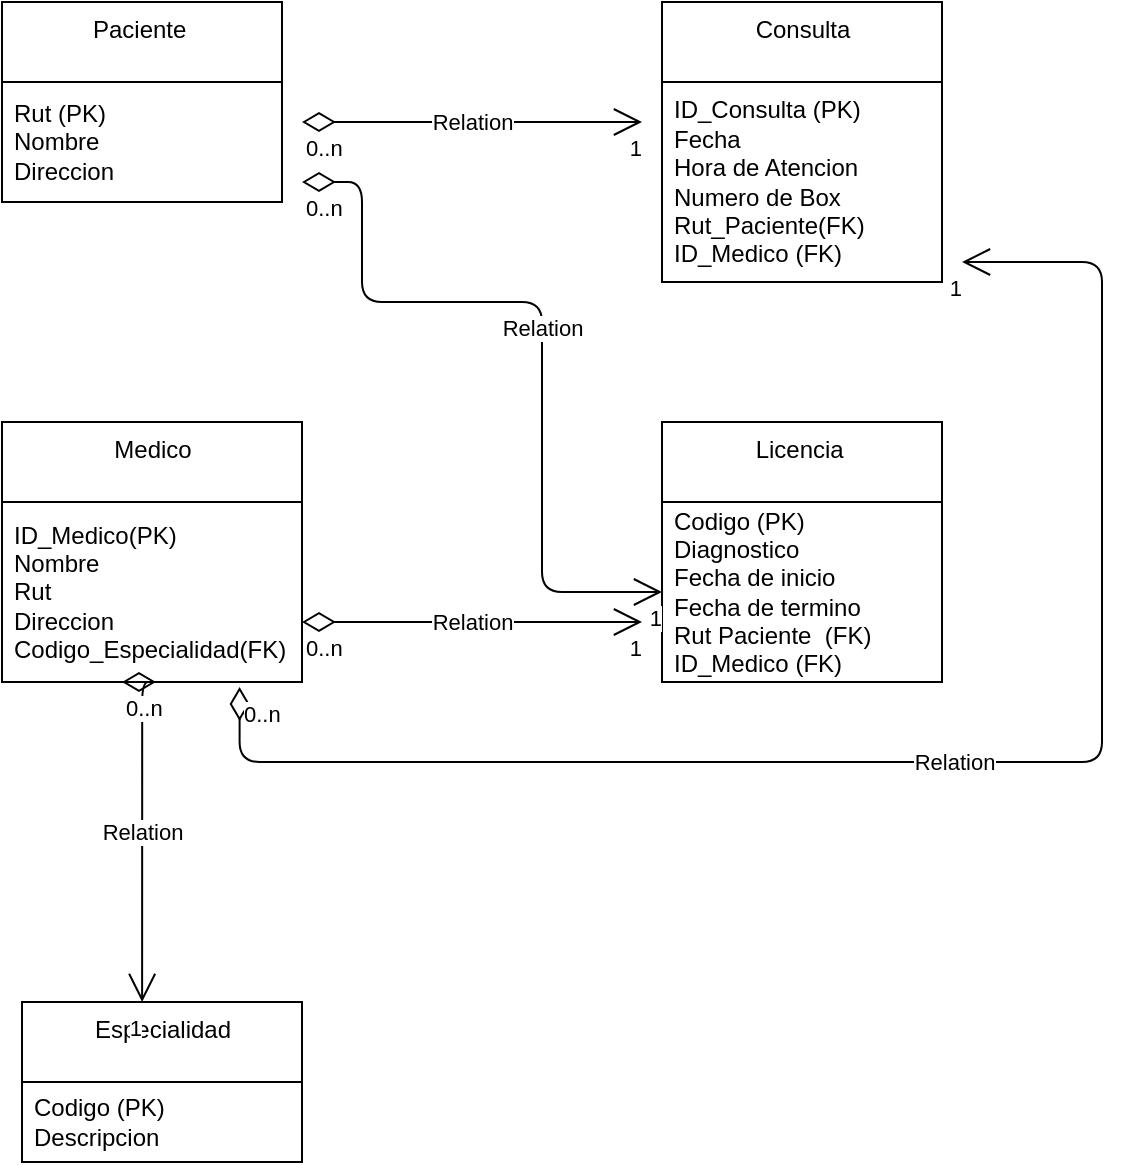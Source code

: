 <mxfile>
    <diagram id="U9FScML6VlTwNBy4YYKL" name="Página-1">
        <mxGraphModel dx="872" dy="686" grid="1" gridSize="10" guides="1" tooltips="1" connect="1" arrows="1" fold="1" page="1" pageScale="1" pageWidth="827" pageHeight="1169" math="0" shadow="0">
            <root>
                <mxCell id="0"/>
                <mxCell id="1" parent="0"/>
                <mxCell id="19" value="Paciente&amp;nbsp;" style="swimlane;fontStyle=0;align=center;verticalAlign=top;childLayout=stackLayout;horizontal=1;startSize=40;horizontalStack=0;resizeParent=1;resizeParentMax=0;resizeLast=0;collapsible=0;marginBottom=0;html=1;" parent="1" vertex="1">
                    <mxGeometry x="130" y="50" width="140" height="100" as="geometry"/>
                </mxCell>
                <mxCell id="20" value="Rut (PK)&lt;br&gt;Nombre&amp;nbsp;&lt;br&gt;Direccion&amp;nbsp;" style="text;html=1;strokeColor=none;fillColor=none;align=left;verticalAlign=middle;spacingLeft=4;spacingRight=4;overflow=hidden;rotatable=0;points=[[0,0.5],[1,0.5]];portConstraint=eastwest;" parent="19" vertex="1">
                    <mxGeometry y="40" width="140" height="60" as="geometry"/>
                </mxCell>
                <mxCell id="21" value="Consulta" style="swimlane;fontStyle=0;align=center;verticalAlign=top;childLayout=stackLayout;horizontal=1;startSize=40;horizontalStack=0;resizeParent=1;resizeParentMax=0;resizeLast=0;collapsible=0;marginBottom=0;html=1;" parent="1" vertex="1">
                    <mxGeometry x="460" y="50" width="140" height="140" as="geometry"/>
                </mxCell>
                <mxCell id="22" value="ID_Consulta (PK)&lt;br&gt;Fecha&lt;br&gt;Hora de Atencion&amp;nbsp;&lt;br&gt;Numero de Box&lt;br&gt;Rut_Paciente(FK)&lt;br&gt;ID_Medico (FK)" style="text;html=1;strokeColor=none;fillColor=none;align=left;verticalAlign=middle;spacingLeft=4;spacingRight=4;overflow=hidden;rotatable=0;points=[[0,0.5],[1,0.5]];portConstraint=eastwest;" parent="21" vertex="1">
                    <mxGeometry y="40" width="140" height="100" as="geometry"/>
                </mxCell>
                <mxCell id="23" value="Medico" style="swimlane;fontStyle=0;align=center;verticalAlign=top;childLayout=stackLayout;horizontal=1;startSize=40;horizontalStack=0;resizeParent=1;resizeParentMax=0;resizeLast=0;collapsible=0;marginBottom=0;html=1;" parent="1" vertex="1">
                    <mxGeometry x="130" y="260" width="150" height="130" as="geometry"/>
                </mxCell>
                <mxCell id="24" value="ID_Medico(PK)&lt;br&gt;Nombre&amp;nbsp;&lt;br&gt;Rut&lt;br&gt;Direccion&amp;nbsp;&lt;br&gt;Codigo_Especialidad(FK)" style="text;html=1;strokeColor=none;fillColor=none;align=left;verticalAlign=middle;spacingLeft=4;spacingRight=4;overflow=hidden;rotatable=0;points=[[0,0.5],[1,0.5]];portConstraint=eastwest;" parent="23" vertex="1">
                    <mxGeometry y="40" width="150" height="90" as="geometry"/>
                </mxCell>
                <mxCell id="25" value="Licencia&amp;nbsp;" style="swimlane;fontStyle=0;align=center;verticalAlign=top;childLayout=stackLayout;horizontal=1;startSize=40;horizontalStack=0;resizeParent=1;resizeParentMax=0;resizeLast=0;collapsible=0;marginBottom=0;html=1;" parent="1" vertex="1">
                    <mxGeometry x="460" y="260" width="140" height="130" as="geometry"/>
                </mxCell>
                <mxCell id="26" value="Codigo (PK)&lt;br&gt;Diagnostico&lt;br&gt;Fecha de inicio&amp;nbsp;&lt;br&gt;Fecha de termino&lt;br&gt;Rut Paciente&amp;nbsp; (FK)&lt;br&gt;ID_Medico (FK)" style="text;html=1;strokeColor=none;fillColor=none;align=left;verticalAlign=middle;spacingLeft=4;spacingRight=4;overflow=hidden;rotatable=0;points=[[0,0.5],[1,0.5]];portConstraint=eastwest;" parent="25" vertex="1">
                    <mxGeometry y="40" width="140" height="90" as="geometry"/>
                </mxCell>
                <mxCell id="27" value="Especialidad" style="swimlane;fontStyle=0;align=center;verticalAlign=top;childLayout=stackLayout;horizontal=1;startSize=40;horizontalStack=0;resizeParent=1;resizeParentMax=0;resizeLast=0;collapsible=0;marginBottom=0;html=1;" parent="1" vertex="1">
                    <mxGeometry x="140" y="550" width="140" height="80" as="geometry"/>
                </mxCell>
                <mxCell id="28" value="Codigo (PK)&lt;br&gt;Descripcion&amp;nbsp;" style="text;html=1;strokeColor=none;fillColor=none;align=left;verticalAlign=middle;spacingLeft=4;spacingRight=4;overflow=hidden;rotatable=0;points=[[0,0.5],[1,0.5]];portConstraint=eastwest;" parent="27" vertex="1">
                    <mxGeometry y="40" width="140" height="40" as="geometry"/>
                </mxCell>
                <mxCell id="29" value="Relation" style="endArrow=open;html=1;endSize=12;startArrow=diamondThin;startSize=14;startFill=0;edgeStyle=orthogonalEdgeStyle;entryX=0;entryY=0.5;entryDx=0;entryDy=0;" parent="1" edge="1">
                    <mxGeometry relative="1" as="geometry">
                        <mxPoint x="280" y="110" as="sourcePoint"/>
                        <mxPoint x="450" y="110" as="targetPoint"/>
                        <Array as="points">
                            <mxPoint x="360" y="110"/>
                            <mxPoint x="360" y="110"/>
                        </Array>
                    </mxGeometry>
                </mxCell>
                <mxCell id="30" value="0..n" style="edgeLabel;resizable=0;html=1;align=left;verticalAlign=top;" parent="29" connectable="0" vertex="1">
                    <mxGeometry x="-1" relative="1" as="geometry"/>
                </mxCell>
                <mxCell id="31" value="1" style="edgeLabel;resizable=0;html=1;align=right;verticalAlign=top;" parent="29" connectable="0" vertex="1">
                    <mxGeometry x="1" relative="1" as="geometry"/>
                </mxCell>
                <mxCell id="32" value="Relation" style="endArrow=open;html=1;endSize=12;startArrow=diamondThin;startSize=14;startFill=0;edgeStyle=orthogonalEdgeStyle;entryX=0;entryY=0.5;entryDx=0;entryDy=0;" parent="1" target="26" edge="1">
                    <mxGeometry relative="1" as="geometry">
                        <mxPoint x="280" y="140" as="sourcePoint"/>
                        <mxPoint x="450" y="140" as="targetPoint"/>
                        <Array as="points">
                            <mxPoint x="310" y="140"/>
                            <mxPoint x="310" y="200"/>
                            <mxPoint x="400" y="200"/>
                            <mxPoint x="400" y="345"/>
                        </Array>
                    </mxGeometry>
                </mxCell>
                <mxCell id="33" value="0..n" style="edgeLabel;resizable=0;html=1;align=left;verticalAlign=top;" parent="32" connectable="0" vertex="1">
                    <mxGeometry x="-1" relative="1" as="geometry"/>
                </mxCell>
                <mxCell id="34" value="1" style="edgeLabel;resizable=0;html=1;align=right;verticalAlign=top;" parent="32" connectable="0" vertex="1">
                    <mxGeometry x="1" relative="1" as="geometry"/>
                </mxCell>
                <mxCell id="38" value="Relation" style="endArrow=open;html=1;endSize=12;startArrow=diamondThin;startSize=14;startFill=0;edgeStyle=orthogonalEdgeStyle;entryX=0;entryY=0.5;entryDx=0;entryDy=0;" parent="1" edge="1">
                    <mxGeometry relative="1" as="geometry">
                        <mxPoint x="280" y="360" as="sourcePoint"/>
                        <mxPoint x="450" y="360" as="targetPoint"/>
                        <Array as="points">
                            <mxPoint x="360" y="360"/>
                            <mxPoint x="360" y="360"/>
                        </Array>
                    </mxGeometry>
                </mxCell>
                <mxCell id="39" value="0..n" style="edgeLabel;resizable=0;html=1;align=left;verticalAlign=top;" parent="38" connectable="0" vertex="1">
                    <mxGeometry x="-1" relative="1" as="geometry"/>
                </mxCell>
                <mxCell id="40" value="1" style="edgeLabel;resizable=0;html=1;align=right;verticalAlign=top;" parent="38" connectable="0" vertex="1">
                    <mxGeometry x="1" relative="1" as="geometry"/>
                </mxCell>
                <mxCell id="41" value="Relation" style="endArrow=open;html=1;endSize=12;startArrow=diamondThin;startSize=14;startFill=0;edgeStyle=orthogonalEdgeStyle;entryX=0.429;entryY=0;entryDx=0;entryDy=0;entryPerimeter=0;" parent="1" target="27" edge="1">
                    <mxGeometry relative="1" as="geometry">
                        <mxPoint x="190" y="390" as="sourcePoint"/>
                        <mxPoint x="360" y="390" as="targetPoint"/>
                        <Array as="points">
                            <mxPoint x="200" y="390"/>
                        </Array>
                    </mxGeometry>
                </mxCell>
                <mxCell id="42" value="0..n" style="edgeLabel;resizable=0;html=1;align=left;verticalAlign=top;" parent="41" connectable="0" vertex="1">
                    <mxGeometry x="-1" relative="1" as="geometry"/>
                </mxCell>
                <mxCell id="43" value="1" style="edgeLabel;resizable=0;html=1;align=right;verticalAlign=top;" parent="41" connectable="0" vertex="1">
                    <mxGeometry x="1" relative="1" as="geometry"/>
                </mxCell>
                <mxCell id="44" value="Relation" style="endArrow=open;html=1;endSize=12;startArrow=diamondThin;startSize=14;startFill=0;edgeStyle=orthogonalEdgeStyle;exitX=0.792;exitY=1.028;exitDx=0;exitDy=0;exitPerimeter=0;" parent="1" source="24" edge="1">
                    <mxGeometry relative="1" as="geometry">
                        <mxPoint x="300" y="430" as="sourcePoint"/>
                        <mxPoint x="610" y="180" as="targetPoint"/>
                        <Array as="points">
                            <mxPoint x="249" y="430"/>
                            <mxPoint x="680" y="430"/>
                            <mxPoint x="680" y="180"/>
                        </Array>
                    </mxGeometry>
                </mxCell>
                <mxCell id="45" value="0..n" style="edgeLabel;resizable=0;html=1;align=left;verticalAlign=top;" parent="44" connectable="0" vertex="1">
                    <mxGeometry x="-1" relative="1" as="geometry"/>
                </mxCell>
                <mxCell id="46" value="1" style="edgeLabel;resizable=0;html=1;align=right;verticalAlign=top;" parent="44" connectable="0" vertex="1">
                    <mxGeometry x="1" relative="1" as="geometry"/>
                </mxCell>
            </root>
        </mxGraphModel>
    </diagram>
</mxfile>